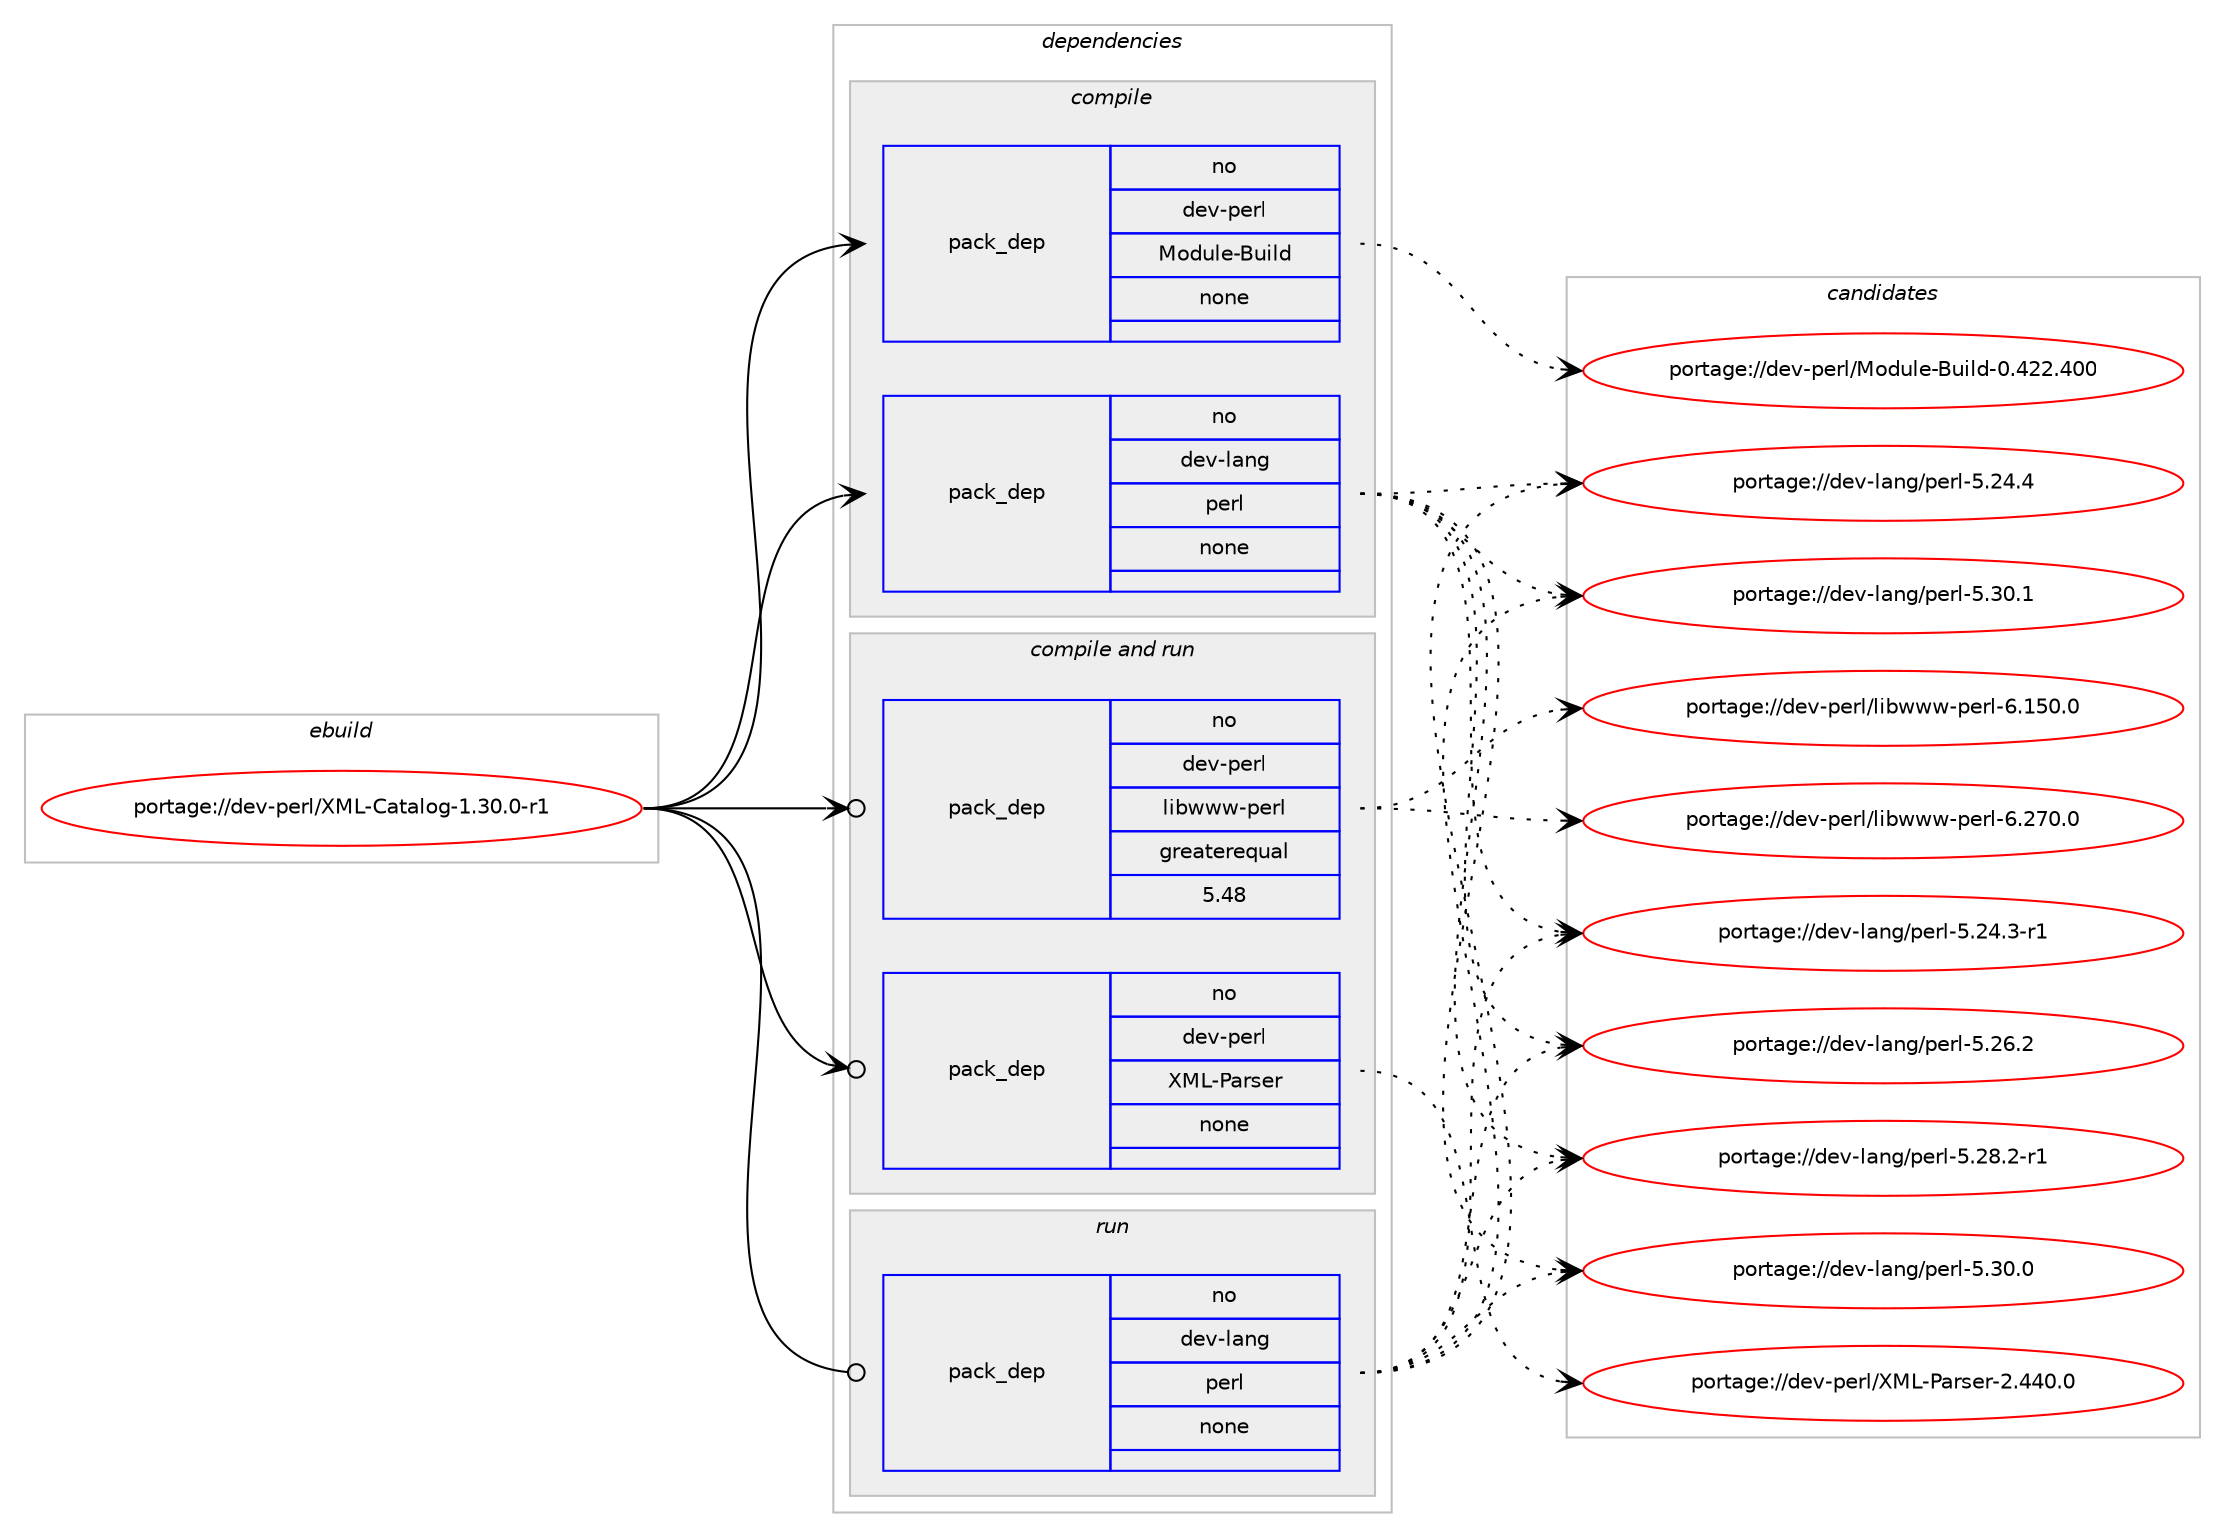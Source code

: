 digraph prolog {

# *************
# Graph options
# *************

newrank=true;
concentrate=true;
compound=true;
graph [rankdir=LR,fontname=Helvetica,fontsize=10,ranksep=1.5];#, ranksep=2.5, nodesep=0.2];
edge  [arrowhead=vee];
node  [fontname=Helvetica,fontsize=10];

# **********
# The ebuild
# **********

subgraph cluster_leftcol {
color=gray;
rank=same;
label=<<i>ebuild</i>>;
id [label="portage://dev-perl/XML-Catalog-1.30.0-r1", color=red, width=4, href="../dev-perl/XML-Catalog-1.30.0-r1.svg"];
}

# ****************
# The dependencies
# ****************

subgraph cluster_midcol {
color=gray;
label=<<i>dependencies</i>>;
subgraph cluster_compile {
fillcolor="#eeeeee";
style=filled;
label=<<i>compile</i>>;
subgraph pack95839 {
dependency122893 [label=<<TABLE BORDER="0" CELLBORDER="1" CELLSPACING="0" CELLPADDING="4" WIDTH="220"><TR><TD ROWSPAN="6" CELLPADDING="30">pack_dep</TD></TR><TR><TD WIDTH="110">no</TD></TR><TR><TD>dev-lang</TD></TR><TR><TD>perl</TD></TR><TR><TD>none</TD></TR><TR><TD></TD></TR></TABLE>>, shape=none, color=blue];
}
id:e -> dependency122893:w [weight=20,style="solid",arrowhead="vee"];
subgraph pack95840 {
dependency122894 [label=<<TABLE BORDER="0" CELLBORDER="1" CELLSPACING="0" CELLPADDING="4" WIDTH="220"><TR><TD ROWSPAN="6" CELLPADDING="30">pack_dep</TD></TR><TR><TD WIDTH="110">no</TD></TR><TR><TD>dev-perl</TD></TR><TR><TD>Module-Build</TD></TR><TR><TD>none</TD></TR><TR><TD></TD></TR></TABLE>>, shape=none, color=blue];
}
id:e -> dependency122894:w [weight=20,style="solid",arrowhead="vee"];
}
subgraph cluster_compileandrun {
fillcolor="#eeeeee";
style=filled;
label=<<i>compile and run</i>>;
subgraph pack95841 {
dependency122895 [label=<<TABLE BORDER="0" CELLBORDER="1" CELLSPACING="0" CELLPADDING="4" WIDTH="220"><TR><TD ROWSPAN="6" CELLPADDING="30">pack_dep</TD></TR><TR><TD WIDTH="110">no</TD></TR><TR><TD>dev-perl</TD></TR><TR><TD>XML-Parser</TD></TR><TR><TD>none</TD></TR><TR><TD></TD></TR></TABLE>>, shape=none, color=blue];
}
id:e -> dependency122895:w [weight=20,style="solid",arrowhead="odotvee"];
subgraph pack95842 {
dependency122896 [label=<<TABLE BORDER="0" CELLBORDER="1" CELLSPACING="0" CELLPADDING="4" WIDTH="220"><TR><TD ROWSPAN="6" CELLPADDING="30">pack_dep</TD></TR><TR><TD WIDTH="110">no</TD></TR><TR><TD>dev-perl</TD></TR><TR><TD>libwww-perl</TD></TR><TR><TD>greaterequal</TD></TR><TR><TD>5.48</TD></TR></TABLE>>, shape=none, color=blue];
}
id:e -> dependency122896:w [weight=20,style="solid",arrowhead="odotvee"];
}
subgraph cluster_run {
fillcolor="#eeeeee";
style=filled;
label=<<i>run</i>>;
subgraph pack95843 {
dependency122897 [label=<<TABLE BORDER="0" CELLBORDER="1" CELLSPACING="0" CELLPADDING="4" WIDTH="220"><TR><TD ROWSPAN="6" CELLPADDING="30">pack_dep</TD></TR><TR><TD WIDTH="110">no</TD></TR><TR><TD>dev-lang</TD></TR><TR><TD>perl</TD></TR><TR><TD>none</TD></TR><TR><TD></TD></TR></TABLE>>, shape=none, color=blue];
}
id:e -> dependency122897:w [weight=20,style="solid",arrowhead="odot"];
}
}

# **************
# The candidates
# **************

subgraph cluster_choices {
rank=same;
color=gray;
label=<<i>candidates</i>>;

subgraph choice95839 {
color=black;
nodesep=1;
choiceportage100101118451089711010347112101114108455346505246514511449 [label="portage://dev-lang/perl-5.24.3-r1", color=red, width=4,href="../dev-lang/perl-5.24.3-r1.svg"];
choiceportage10010111845108971101034711210111410845534650524652 [label="portage://dev-lang/perl-5.24.4", color=red, width=4,href="../dev-lang/perl-5.24.4.svg"];
choiceportage10010111845108971101034711210111410845534650544650 [label="portage://dev-lang/perl-5.26.2", color=red, width=4,href="../dev-lang/perl-5.26.2.svg"];
choiceportage100101118451089711010347112101114108455346505646504511449 [label="portage://dev-lang/perl-5.28.2-r1", color=red, width=4,href="../dev-lang/perl-5.28.2-r1.svg"];
choiceportage10010111845108971101034711210111410845534651484648 [label="portage://dev-lang/perl-5.30.0", color=red, width=4,href="../dev-lang/perl-5.30.0.svg"];
choiceportage10010111845108971101034711210111410845534651484649 [label="portage://dev-lang/perl-5.30.1", color=red, width=4,href="../dev-lang/perl-5.30.1.svg"];
dependency122893:e -> choiceportage100101118451089711010347112101114108455346505246514511449:w [style=dotted,weight="100"];
dependency122893:e -> choiceportage10010111845108971101034711210111410845534650524652:w [style=dotted,weight="100"];
dependency122893:e -> choiceportage10010111845108971101034711210111410845534650544650:w [style=dotted,weight="100"];
dependency122893:e -> choiceportage100101118451089711010347112101114108455346505646504511449:w [style=dotted,weight="100"];
dependency122893:e -> choiceportage10010111845108971101034711210111410845534651484648:w [style=dotted,weight="100"];
dependency122893:e -> choiceportage10010111845108971101034711210111410845534651484649:w [style=dotted,weight="100"];
}
subgraph choice95840 {
color=black;
nodesep=1;
choiceportage100101118451121011141084777111100117108101456611710510810045484652505046524848 [label="portage://dev-perl/Module-Build-0.422.400", color=red, width=4,href="../dev-perl/Module-Build-0.422.400.svg"];
dependency122894:e -> choiceportage100101118451121011141084777111100117108101456611710510810045484652505046524848:w [style=dotted,weight="100"];
}
subgraph choice95841 {
color=black;
nodesep=1;
choiceportage10010111845112101114108478877764580971141151011144550465252484648 [label="portage://dev-perl/XML-Parser-2.440.0", color=red, width=4,href="../dev-perl/XML-Parser-2.440.0.svg"];
dependency122895:e -> choiceportage10010111845112101114108478877764580971141151011144550465252484648:w [style=dotted,weight="100"];
}
subgraph choice95842 {
color=black;
nodesep=1;
choiceportage100101118451121011141084710810598119119119451121011141084554464953484648 [label="portage://dev-perl/libwww-perl-6.150.0", color=red, width=4,href="../dev-perl/libwww-perl-6.150.0.svg"];
choiceportage100101118451121011141084710810598119119119451121011141084554465055484648 [label="portage://dev-perl/libwww-perl-6.270.0", color=red, width=4,href="../dev-perl/libwww-perl-6.270.0.svg"];
dependency122896:e -> choiceportage100101118451121011141084710810598119119119451121011141084554464953484648:w [style=dotted,weight="100"];
dependency122896:e -> choiceportage100101118451121011141084710810598119119119451121011141084554465055484648:w [style=dotted,weight="100"];
}
subgraph choice95843 {
color=black;
nodesep=1;
choiceportage100101118451089711010347112101114108455346505246514511449 [label="portage://dev-lang/perl-5.24.3-r1", color=red, width=4,href="../dev-lang/perl-5.24.3-r1.svg"];
choiceportage10010111845108971101034711210111410845534650524652 [label="portage://dev-lang/perl-5.24.4", color=red, width=4,href="../dev-lang/perl-5.24.4.svg"];
choiceportage10010111845108971101034711210111410845534650544650 [label="portage://dev-lang/perl-5.26.2", color=red, width=4,href="../dev-lang/perl-5.26.2.svg"];
choiceportage100101118451089711010347112101114108455346505646504511449 [label="portage://dev-lang/perl-5.28.2-r1", color=red, width=4,href="../dev-lang/perl-5.28.2-r1.svg"];
choiceportage10010111845108971101034711210111410845534651484648 [label="portage://dev-lang/perl-5.30.0", color=red, width=4,href="../dev-lang/perl-5.30.0.svg"];
choiceportage10010111845108971101034711210111410845534651484649 [label="portage://dev-lang/perl-5.30.1", color=red, width=4,href="../dev-lang/perl-5.30.1.svg"];
dependency122897:e -> choiceportage100101118451089711010347112101114108455346505246514511449:w [style=dotted,weight="100"];
dependency122897:e -> choiceportage10010111845108971101034711210111410845534650524652:w [style=dotted,weight="100"];
dependency122897:e -> choiceportage10010111845108971101034711210111410845534650544650:w [style=dotted,weight="100"];
dependency122897:e -> choiceportage100101118451089711010347112101114108455346505646504511449:w [style=dotted,weight="100"];
dependency122897:e -> choiceportage10010111845108971101034711210111410845534651484648:w [style=dotted,weight="100"];
dependency122897:e -> choiceportage10010111845108971101034711210111410845534651484649:w [style=dotted,weight="100"];
}
}

}
